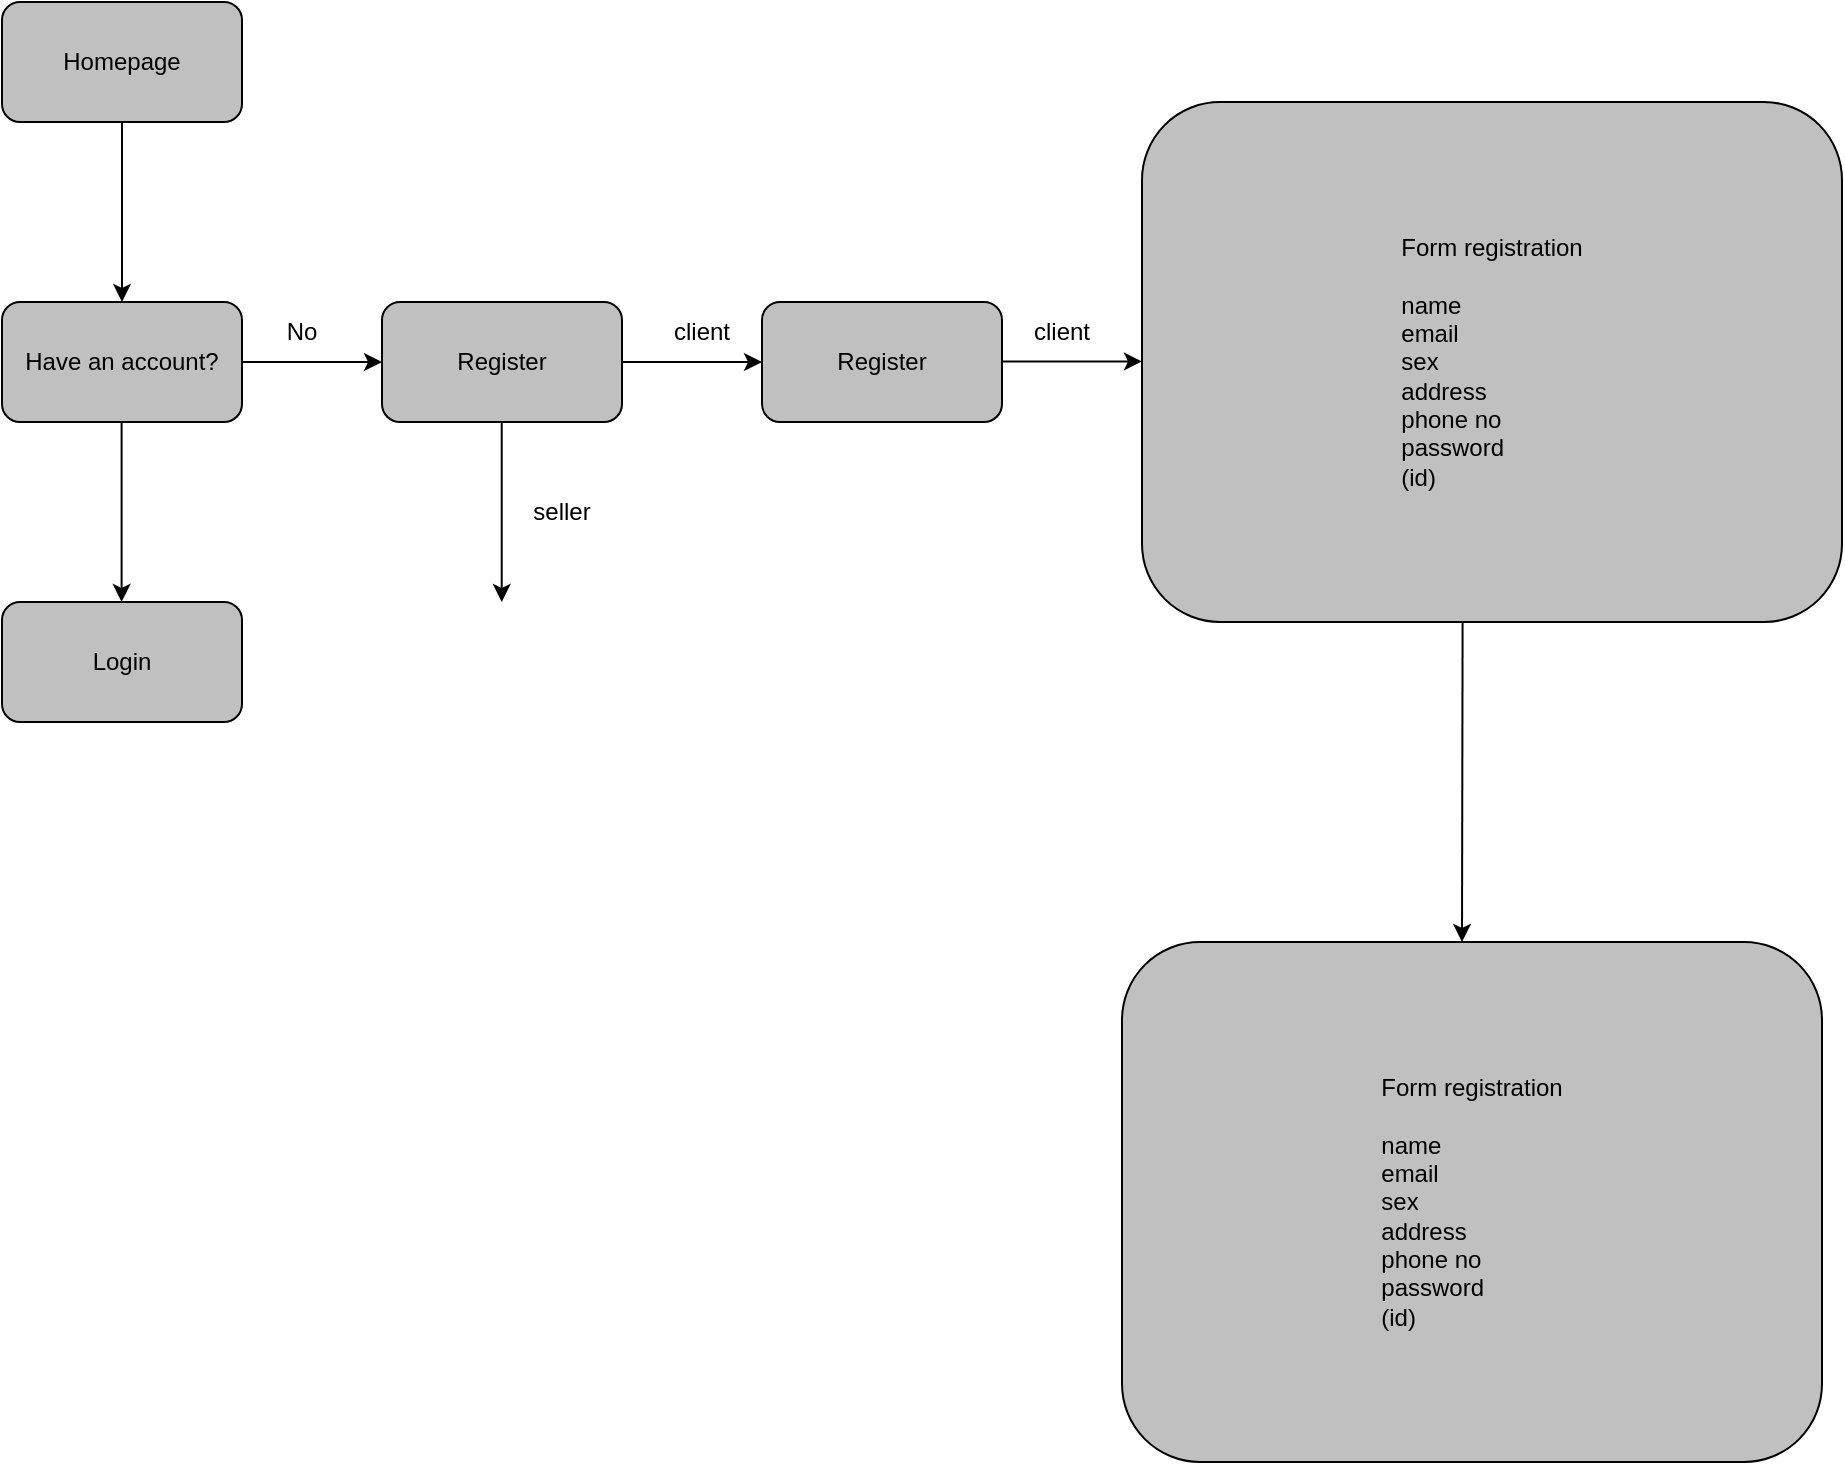 <mxfile version="24.7.17">
  <diagram name="Page-1" id="BbOgDg21twUBS4lAb0v7">
    <mxGraphModel dx="1452" dy="1375" grid="1" gridSize="10" guides="1" tooltips="1" connect="1" arrows="1" fold="1" page="1" pageScale="1" pageWidth="850" pageHeight="1100" background="none" math="0" shadow="0">
      <root>
        <mxCell id="0" />
        <mxCell id="1" parent="0" />
        <mxCell id="L5KhyHBsD_R6E9Rl-xHm-1" value="Homepage" style="rounded=1;whiteSpace=wrap;html=1;fillColor=#c0c0c0;" vertex="1" parent="1">
          <mxGeometry x="1210" y="90" width="120" height="60" as="geometry" />
        </mxCell>
        <mxCell id="L5KhyHBsD_R6E9Rl-xHm-3" value="Have an account?" style="rounded=1;whiteSpace=wrap;html=1;fillColor=#c0c0c0;" vertex="1" parent="1">
          <mxGeometry x="1210" y="240" width="120" height="60" as="geometry" />
        </mxCell>
        <mxCell id="L5KhyHBsD_R6E9Rl-xHm-4" value="" style="endArrow=classic;html=1;rounded=0;fontColor=#FFFFFF;" edge="1" parent="1">
          <mxGeometry width="50" height="50" relative="1" as="geometry">
            <mxPoint x="1270" y="150" as="sourcePoint" />
            <mxPoint x="1270" y="240" as="targetPoint" />
          </mxGeometry>
        </mxCell>
        <mxCell id="L5KhyHBsD_R6E9Rl-xHm-5" value="Register" style="rounded=1;whiteSpace=wrap;html=1;fillColor=#c0c0c0;" vertex="1" parent="1">
          <mxGeometry x="1400" y="240" width="120" height="60" as="geometry" />
        </mxCell>
        <mxCell id="L5KhyHBsD_R6E9Rl-xHm-6" value="" style="endArrow=classic;html=1;rounded=0;fontColor=#FFFFFF;exitX=1;exitY=0.5;exitDx=0;exitDy=0;" edge="1" parent="1" source="L5KhyHBsD_R6E9Rl-xHm-3" target="L5KhyHBsD_R6E9Rl-xHm-5">
          <mxGeometry width="50" height="50" relative="1" as="geometry">
            <mxPoint x="1329.52" y="260" as="sourcePoint" />
            <mxPoint x="1329.52" y="350" as="targetPoint" />
          </mxGeometry>
        </mxCell>
        <mxCell id="L5KhyHBsD_R6E9Rl-xHm-7" value="Login" style="rounded=1;whiteSpace=wrap;html=1;fillColor=#c0c0c0;" vertex="1" parent="1">
          <mxGeometry x="1210" y="390" width="120" height="60" as="geometry" />
        </mxCell>
        <mxCell id="L5KhyHBsD_R6E9Rl-xHm-8" value="" style="endArrow=classic;html=1;rounded=0;fontColor=#FFFFFF;" edge="1" parent="1">
          <mxGeometry width="50" height="50" relative="1" as="geometry">
            <mxPoint x="1269.8" y="300" as="sourcePoint" />
            <mxPoint x="1269.8" y="390" as="targetPoint" />
          </mxGeometry>
        </mxCell>
        <mxCell id="L5KhyHBsD_R6E9Rl-xHm-9" value="Register" style="rounded=1;whiteSpace=wrap;html=1;fillColor=#c0c0c0;" vertex="1" parent="1">
          <mxGeometry x="1590" y="240" width="120" height="60" as="geometry" />
        </mxCell>
        <mxCell id="L5KhyHBsD_R6E9Rl-xHm-10" value="" style="endArrow=classic;html=1;rounded=0;fontColor=#FFFFFF;exitX=1;exitY=0.5;exitDx=0;exitDy=0;" edge="1" parent="1" target="L5KhyHBsD_R6E9Rl-xHm-9">
          <mxGeometry width="50" height="50" relative="1" as="geometry">
            <mxPoint x="1520" y="270" as="sourcePoint" />
            <mxPoint x="1519.52" y="350" as="targetPoint" />
          </mxGeometry>
        </mxCell>
        <mxCell id="L5KhyHBsD_R6E9Rl-xHm-13" value="No" style="text;html=1;align=center;verticalAlign=middle;whiteSpace=wrap;rounded=0;" vertex="1" parent="1">
          <mxGeometry x="1330" y="240" width="60" height="30" as="geometry" />
        </mxCell>
        <mxCell id="L5KhyHBsD_R6E9Rl-xHm-14" value="client" style="text;html=1;align=center;verticalAlign=middle;whiteSpace=wrap;rounded=0;" vertex="1" parent="1">
          <mxGeometry x="1530" y="240" width="60" height="30" as="geometry" />
        </mxCell>
        <mxCell id="L5KhyHBsD_R6E9Rl-xHm-15" value="seller" style="text;html=1;align=center;verticalAlign=middle;whiteSpace=wrap;rounded=0;" vertex="1" parent="1">
          <mxGeometry x="1460" y="330" width="60" height="30" as="geometry" />
        </mxCell>
        <mxCell id="L5KhyHBsD_R6E9Rl-xHm-16" value="" style="endArrow=classic;html=1;rounded=0;fontColor=#FFFFFF;" edge="1" parent="1">
          <mxGeometry width="50" height="50" relative="1" as="geometry">
            <mxPoint x="1459.86" y="300" as="sourcePoint" />
            <mxPoint x="1459.86" y="390" as="targetPoint" />
          </mxGeometry>
        </mxCell>
        <mxCell id="L5KhyHBsD_R6E9Rl-xHm-17" value="&lt;div&gt;Form registration&lt;/div&gt;&lt;div align=&quot;left&quot;&gt;&lt;br&gt;&lt;/div&gt;&lt;div align=&quot;left&quot;&gt;name&lt;/div&gt;&lt;div align=&quot;left&quot;&gt;email&lt;/div&gt;&lt;div align=&quot;left&quot;&gt;sex&lt;br&gt;&lt;/div&gt;&lt;div align=&quot;left&quot;&gt;address&lt;/div&gt;&lt;div align=&quot;left&quot;&gt;phone no&lt;/div&gt;&lt;div align=&quot;left&quot;&gt;password&lt;/div&gt;&lt;div align=&quot;left&quot;&gt;(id)&lt;br&gt;&lt;/div&gt;" style="rounded=1;whiteSpace=wrap;html=1;fillColor=#c0c0c0;" vertex="1" parent="1">
          <mxGeometry x="1780" y="140" width="350" height="260" as="geometry" />
        </mxCell>
        <mxCell id="L5KhyHBsD_R6E9Rl-xHm-18" value="client" style="text;html=1;align=center;verticalAlign=middle;whiteSpace=wrap;rounded=0;" vertex="1" parent="1">
          <mxGeometry x="1710" y="240" width="60" height="30" as="geometry" />
        </mxCell>
        <mxCell id="L5KhyHBsD_R6E9Rl-xHm-19" value="" style="endArrow=classic;html=1;rounded=0;fontColor=#FFFFFF;exitX=1;exitY=0.5;exitDx=0;exitDy=0;" edge="1" parent="1">
          <mxGeometry width="50" height="50" relative="1" as="geometry">
            <mxPoint x="1710" y="269.72" as="sourcePoint" />
            <mxPoint x="1780" y="269.72" as="targetPoint" />
          </mxGeometry>
        </mxCell>
        <mxCell id="L5KhyHBsD_R6E9Rl-xHm-20" value="" style="endArrow=classic;html=1;rounded=0;fontColor=#FFFFFF;exitX=0.458;exitY=1.001;exitDx=0;exitDy=0;exitPerimeter=0;" edge="1" parent="1" source="L5KhyHBsD_R6E9Rl-xHm-17">
          <mxGeometry width="50" height="50" relative="1" as="geometry">
            <mxPoint x="1940" y="470" as="sourcePoint" />
            <mxPoint x="1940" y="560" as="targetPoint" />
          </mxGeometry>
        </mxCell>
        <mxCell id="L5KhyHBsD_R6E9Rl-xHm-21" value="&lt;div&gt;Form registration&lt;/div&gt;&lt;div align=&quot;left&quot;&gt;&lt;br&gt;&lt;/div&gt;&lt;div align=&quot;left&quot;&gt;name&lt;/div&gt;&lt;div align=&quot;left&quot;&gt;email&lt;/div&gt;&lt;div align=&quot;left&quot;&gt;sex&lt;br&gt;&lt;/div&gt;&lt;div align=&quot;left&quot;&gt;address&lt;/div&gt;&lt;div align=&quot;left&quot;&gt;phone no&lt;/div&gt;&lt;div align=&quot;left&quot;&gt;password&lt;/div&gt;&lt;div align=&quot;left&quot;&gt;(id)&lt;br&gt;&lt;/div&gt;" style="rounded=1;whiteSpace=wrap;html=1;fillColor=#c0c0c0;" vertex="1" parent="1">
          <mxGeometry x="1770" y="560" width="350" height="260" as="geometry" />
        </mxCell>
      </root>
    </mxGraphModel>
  </diagram>
</mxfile>
